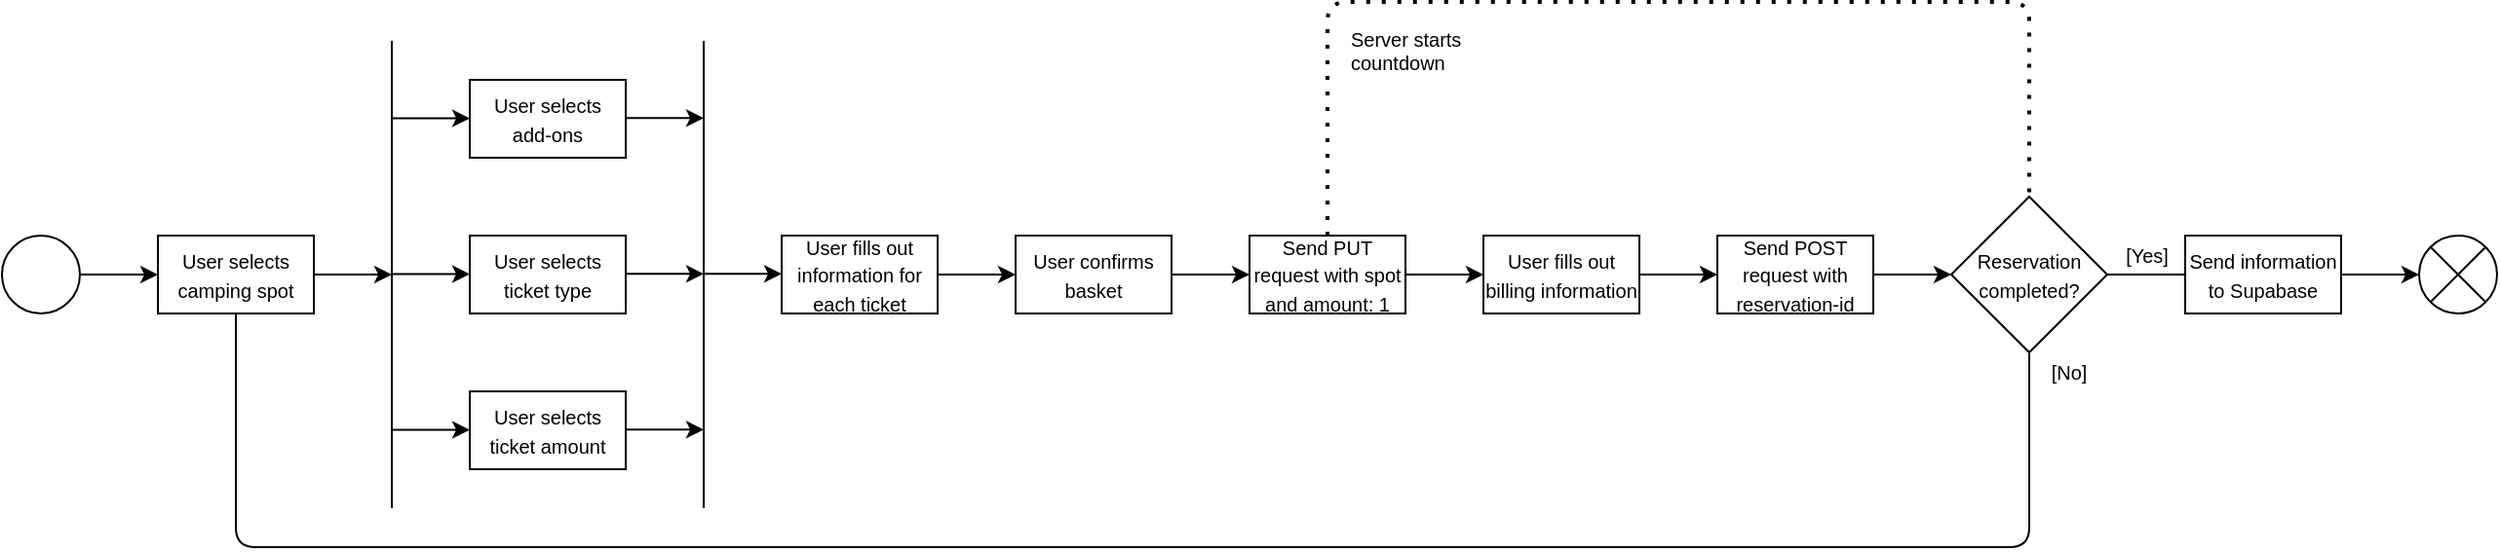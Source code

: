 <mxfile>
    <diagram id="7F3_6eRHjggZtDJ9jQnt" name="Page-1">
        <mxGraphModel dx="1670" dy="828" grid="0" gridSize="10" guides="1" tooltips="1" connect="1" arrows="1" fold="1" page="0" pageScale="1" pageWidth="1169" pageHeight="827" math="0" shadow="0">
            <root>
                <mxCell id="0"/>
                <mxCell id="1" parent="0"/>
                <mxCell id="2" value="" style="ellipse;whiteSpace=wrap;html=1;aspect=fixed;" parent="1" vertex="1">
                    <mxGeometry y="394" width="40" height="40" as="geometry"/>
                </mxCell>
                <mxCell id="3" value="" style="endArrow=classic;html=1;exitX=1;exitY=0.5;exitDx=0;exitDy=0;" parent="1" source="2" edge="1">
                    <mxGeometry width="50" height="50" relative="1" as="geometry">
                        <mxPoint x="290" y="494" as="sourcePoint"/>
                        <mxPoint x="80" y="414" as="targetPoint"/>
                    </mxGeometry>
                </mxCell>
                <mxCell id="5" style="edgeStyle=none;html=1;exitX=1;exitY=0.5;exitDx=0;exitDy=0;" parent="1" source="4" edge="1">
                    <mxGeometry relative="1" as="geometry">
                        <mxPoint x="200" y="414" as="targetPoint"/>
                    </mxGeometry>
                </mxCell>
                <mxCell id="4" value="&lt;font style=&quot;font-size: 10px&quot;&gt;User selects camping spot&lt;/font&gt;" style="rounded=0;whiteSpace=wrap;html=1;" parent="1" vertex="1">
                    <mxGeometry x="80" y="394" width="80" height="40" as="geometry"/>
                </mxCell>
                <mxCell id="6" value="&lt;font style=&quot;font-size: 10px&quot;&gt;User selects ticket type&lt;/font&gt;" style="rounded=0;whiteSpace=wrap;html=1;" parent="1" vertex="1">
                    <mxGeometry x="240" y="394" width="80" height="40" as="geometry"/>
                </mxCell>
                <mxCell id="8" value="&lt;font style=&quot;font-size: 10px&quot;&gt;User selects&lt;br&gt;add-ons&lt;/font&gt;" style="rounded=0;whiteSpace=wrap;html=1;" parent="1" vertex="1">
                    <mxGeometry x="240" y="314" width="80" height="40" as="geometry"/>
                </mxCell>
                <mxCell id="10" value="&lt;font style=&quot;font-size: 10px&quot;&gt;User selects ticket amount&lt;/font&gt;" style="rounded=0;whiteSpace=wrap;html=1;" parent="1" vertex="1">
                    <mxGeometry x="240" y="474" width="80" height="40" as="geometry"/>
                </mxCell>
                <mxCell id="11" value="" style="endArrow=none;html=1;fontFamily=Helvetica;fontSize=12;fontColor=default;" parent="1" edge="1">
                    <mxGeometry width="50" height="50" relative="1" as="geometry">
                        <mxPoint x="200" y="534" as="sourcePoint"/>
                        <mxPoint x="200" y="294" as="targetPoint"/>
                        <Array as="points">
                            <mxPoint x="200" y="414"/>
                        </Array>
                    </mxGeometry>
                </mxCell>
                <mxCell id="12" style="edgeStyle=none;html=1;exitX=1;exitY=0.5;exitDx=0;exitDy=0;" parent="1" edge="1">
                    <mxGeometry relative="1" as="geometry">
                        <mxPoint x="240" y="333.75" as="targetPoint"/>
                        <mxPoint x="200" y="333.75" as="sourcePoint"/>
                    </mxGeometry>
                </mxCell>
                <mxCell id="13" style="edgeStyle=none;html=1;exitX=1;exitY=0.5;exitDx=0;exitDy=0;" parent="1" edge="1">
                    <mxGeometry relative="1" as="geometry">
                        <mxPoint x="240" y="413.75" as="targetPoint"/>
                        <mxPoint x="200" y="413.75" as="sourcePoint"/>
                    </mxGeometry>
                </mxCell>
                <mxCell id="14" style="edgeStyle=none;html=1;exitX=1;exitY=0.5;exitDx=0;exitDy=0;" parent="1" edge="1">
                    <mxGeometry relative="1" as="geometry">
                        <mxPoint x="240" y="493.75" as="targetPoint"/>
                        <mxPoint x="200" y="493.75" as="sourcePoint"/>
                    </mxGeometry>
                </mxCell>
                <mxCell id="15" value="" style="endArrow=none;html=1;fontFamily=Helvetica;fontSize=12;fontColor=default;" parent="1" edge="1">
                    <mxGeometry width="50" height="50" relative="1" as="geometry">
                        <mxPoint x="360" y="534" as="sourcePoint"/>
                        <mxPoint x="360" y="294" as="targetPoint"/>
                        <Array as="points">
                            <mxPoint x="360" y="414"/>
                        </Array>
                    </mxGeometry>
                </mxCell>
                <mxCell id="16" style="edgeStyle=none;html=1;exitX=1;exitY=0.5;exitDx=0;exitDy=0;" parent="1" edge="1">
                    <mxGeometry relative="1" as="geometry">
                        <mxPoint x="360" y="333.64" as="targetPoint"/>
                        <mxPoint x="320" y="333.64" as="sourcePoint"/>
                    </mxGeometry>
                </mxCell>
                <mxCell id="17" style="edgeStyle=none;html=1;exitX=1;exitY=0.5;exitDx=0;exitDy=0;" parent="1" edge="1">
                    <mxGeometry relative="1" as="geometry">
                        <mxPoint x="360" y="413.64" as="targetPoint"/>
                        <mxPoint x="320" y="413.64" as="sourcePoint"/>
                    </mxGeometry>
                </mxCell>
                <mxCell id="18" style="edgeStyle=none;html=1;exitX=1;exitY=0.5;exitDx=0;exitDy=0;" parent="1" edge="1">
                    <mxGeometry relative="1" as="geometry">
                        <mxPoint x="360" y="493.64" as="targetPoint"/>
                        <mxPoint x="320" y="493.64" as="sourcePoint"/>
                    </mxGeometry>
                </mxCell>
                <mxCell id="19" style="edgeStyle=none;html=1;exitX=1;exitY=0.5;exitDx=0;exitDy=0;" parent="1" edge="1">
                    <mxGeometry relative="1" as="geometry">
                        <mxPoint x="400" y="413.64" as="targetPoint"/>
                        <mxPoint x="360" y="413.64" as="sourcePoint"/>
                    </mxGeometry>
                </mxCell>
                <mxCell id="25" value="" style="edgeStyle=none;html=1;fontFamily=Helvetica;fontSize=10;fontColor=default;entryX=0;entryY=0.5;entryDx=0;entryDy=0;exitX=1;exitY=0.5;exitDx=0;exitDy=0;" parent="1" source="24" target="28" edge="1">
                    <mxGeometry relative="1" as="geometry">
                        <mxPoint x="500" y="384" as="sourcePoint"/>
                    </mxGeometry>
                </mxCell>
                <mxCell id="20" value="&lt;font style=&quot;font-size: 10px&quot;&gt;Send PUT request with spot and amount: 1&lt;/font&gt;" style="rounded=0;whiteSpace=wrap;html=1;" parent="1" vertex="1">
                    <mxGeometry x="640" y="394" width="80" height="40" as="geometry"/>
                </mxCell>
                <mxCell id="29" value="" style="edgeStyle=none;html=1;fontFamily=Helvetica;fontSize=10;fontColor=default;exitX=1;exitY=0.5;exitDx=0;exitDy=0;entryX=0;entryY=0.5;entryDx=0;entryDy=0;" parent="1" source="28" target="20" edge="1">
                    <mxGeometry relative="1" as="geometry"/>
                </mxCell>
                <mxCell id="24" value="&lt;font style=&quot;font-size: 10px&quot;&gt;User fills out information for each ticket&lt;/font&gt;" style="rounded=0;whiteSpace=wrap;html=1;" parent="1" vertex="1">
                    <mxGeometry x="400" y="394" width="80" height="40" as="geometry"/>
                </mxCell>
                <mxCell id="31" value="" style="edgeStyle=none;html=1;fontFamily=Helvetica;fontSize=10;fontColor=default;exitX=1;exitY=0.5;exitDx=0;exitDy=0;" parent="1" source="20" target="30" edge="1">
                    <mxGeometry relative="1" as="geometry">
                        <mxPoint x="650" y="354" as="sourcePoint"/>
                    </mxGeometry>
                </mxCell>
                <mxCell id="28" value="&lt;font style=&quot;font-size: 10px&quot;&gt;User confirms basket&lt;/font&gt;" style="rounded=0;whiteSpace=wrap;html=1;" parent="1" vertex="1">
                    <mxGeometry x="520" y="394" width="80" height="40" as="geometry"/>
                </mxCell>
                <mxCell id="33" value="" style="edgeStyle=none;html=1;fontFamily=Helvetica;fontSize=10;fontColor=default;" parent="1" source="30" edge="1">
                    <mxGeometry relative="1" as="geometry">
                        <mxPoint x="880" y="414" as="targetPoint"/>
                    </mxGeometry>
                </mxCell>
                <mxCell id="30" value="&lt;font style=&quot;font-size: 10px&quot;&gt;User fills out billing information&lt;/font&gt;" style="rounded=0;whiteSpace=wrap;html=1;" parent="1" vertex="1">
                    <mxGeometry x="760" y="394" width="80" height="40" as="geometry"/>
                </mxCell>
                <mxCell id="37" value="" style="edgeStyle=none;html=1;fontFamily=Helvetica;fontSize=10;fontColor=default;" parent="1" source="34" target="36" edge="1">
                    <mxGeometry relative="1" as="geometry"/>
                </mxCell>
                <mxCell id="34" value="&lt;font style=&quot;font-size: 10px&quot;&gt;Send POST request with reservation-id&lt;/font&gt;" style="rounded=0;whiteSpace=wrap;html=1;" parent="1" vertex="1">
                    <mxGeometry x="880" y="394" width="80" height="40" as="geometry"/>
                </mxCell>
                <mxCell id="36" value="&lt;font style=&quot;font-size: 10px&quot;&gt;Reservation completed?&lt;br&gt;&lt;/font&gt;" style="rhombus;whiteSpace=wrap;html=1;rounded=0;align=center;" parent="1" vertex="1">
                    <mxGeometry x="1000" y="374" width="80" height="80" as="geometry"/>
                </mxCell>
                <mxCell id="39" value="" style="endArrow=none;html=1;fontFamily=Helvetica;fontSize=10;fontColor=default;entryX=0.5;entryY=1;entryDx=0;entryDy=0;exitX=0.5;exitY=1;exitDx=0;exitDy=0;" parent="1" source="4" target="36" edge="1">
                    <mxGeometry width="50" height="50" relative="1" as="geometry">
                        <mxPoint x="410" y="604" as="sourcePoint"/>
                        <mxPoint x="780" y="494" as="targetPoint"/>
                        <Array as="points">
                            <mxPoint x="120" y="554"/>
                            <mxPoint x="1040" y="554"/>
                        </Array>
                    </mxGeometry>
                </mxCell>
                <mxCell id="40" value="&amp;nbsp; [No]&amp;nbsp;&amp;nbsp;" style="text;html=1;align=center;verticalAlign=middle;resizable=0;points=[];autosize=1;strokeColor=none;fillColor=none;fontSize=10;fontFamily=Helvetica;fontColor=default;" parent="1" vertex="1">
                    <mxGeometry x="1040" y="454" width="40" height="20" as="geometry"/>
                </mxCell>
                <mxCell id="41" value="[Yes]" style="text;html=1;align=center;verticalAlign=middle;resizable=0;points=[];autosize=1;strokeColor=none;fillColor=none;fontSize=10;fontFamily=Helvetica;fontColor=default;" parent="1" vertex="1">
                    <mxGeometry x="1080" y="394" width="40" height="20" as="geometry"/>
                </mxCell>
                <mxCell id="42" value="" style="edgeStyle=none;html=1;fontFamily=Helvetica;fontSize=10;fontColor=default;exitX=1;exitY=0.5;exitDx=0;exitDy=0;" parent="1" source="36" edge="1">
                    <mxGeometry relative="1" as="geometry">
                        <mxPoint x="1090" y="414" as="sourcePoint"/>
                        <mxPoint x="1130" y="414" as="targetPoint"/>
                    </mxGeometry>
                </mxCell>
                <mxCell id="45" value="" style="edgeStyle=none;html=1;fontFamily=Helvetica;fontSize=10;fontColor=default;" parent="1" source="43" edge="1">
                    <mxGeometry relative="1" as="geometry">
                        <mxPoint x="1240" y="414" as="targetPoint"/>
                    </mxGeometry>
                </mxCell>
                <mxCell id="43" value="&lt;font style=&quot;font-size: 10px&quot;&gt;Send information to Supabase&lt;/font&gt;" style="rounded=0;whiteSpace=wrap;html=1;" parent="1" vertex="1">
                    <mxGeometry x="1120" y="394" width="80" height="40" as="geometry"/>
                </mxCell>
                <mxCell id="46" value="" style="shape=sumEllipse;perimeter=ellipsePerimeter;whiteSpace=wrap;html=1;backgroundOutline=1;rounded=0;fontFamily=Helvetica;fontSize=10;fontColor=default;strokeColor=default;fillColor=default;" parent="1" vertex="1">
                    <mxGeometry x="1240" y="394" width="40" height="40" as="geometry"/>
                </mxCell>
                <mxCell id="47" value="" style="endArrow=none;dashed=1;html=1;dashPattern=1 3;strokeWidth=2;fontFamily=Helvetica;fontSize=10;fontColor=default;entryX=0.5;entryY=0;entryDx=0;entryDy=0;" parent="1" target="36" edge="1">
                    <mxGeometry width="50" height="50" relative="1" as="geometry">
                        <mxPoint x="680" y="394" as="sourcePoint"/>
                        <mxPoint x="680" y="314" as="targetPoint"/>
                        <Array as="points">
                            <mxPoint x="680" y="274"/>
                            <mxPoint x="1040" y="274"/>
                        </Array>
                    </mxGeometry>
                </mxCell>
                <mxCell id="48" value="Server starts &lt;br&gt;countdown" style="text;html=1;align=left;verticalAlign=middle;resizable=0;points=[];autosize=1;strokeColor=none;fillColor=none;fontSize=10;fontFamily=Helvetica;fontColor=default;" parent="1" vertex="1">
                    <mxGeometry x="690" y="284" width="70" height="30" as="geometry"/>
                </mxCell>
            </root>
        </mxGraphModel>
    </diagram>
</mxfile>